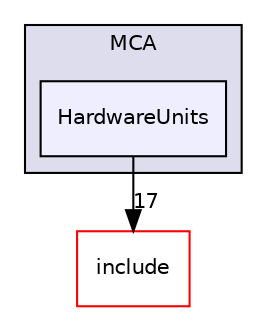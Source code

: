 digraph "lib/MCA/HardwareUnits" {
  bgcolor=transparent;
  compound=true
  node [ fontsize="10", fontname="Helvetica"];
  edge [ labelfontsize="10", labelfontname="Helvetica"];
  subgraph clusterdir_cb45c0f3679d3f959ecd5a490a86aa87 {
    graph [ bgcolor="#ddddee", pencolor="black", label="MCA" fontname="Helvetica", fontsize="10", URL="dir_cb45c0f3679d3f959ecd5a490a86aa87.html"]
  dir_07b34008ddda7782874b79f0c9c3b5ab [shape=box, label="HardwareUnits", style="filled", fillcolor="#eeeeff", pencolor="black", URL="dir_07b34008ddda7782874b79f0c9c3b5ab.html"];
  }
  dir_d44c64559bbebec7f509842c48db8b23 [shape=box label="include" color="red" URL="dir_d44c64559bbebec7f509842c48db8b23.html"];
  dir_07b34008ddda7782874b79f0c9c3b5ab->dir_d44c64559bbebec7f509842c48db8b23 [headlabel="17", labeldistance=1.5 headhref="dir_000326_000001.html"];
}
